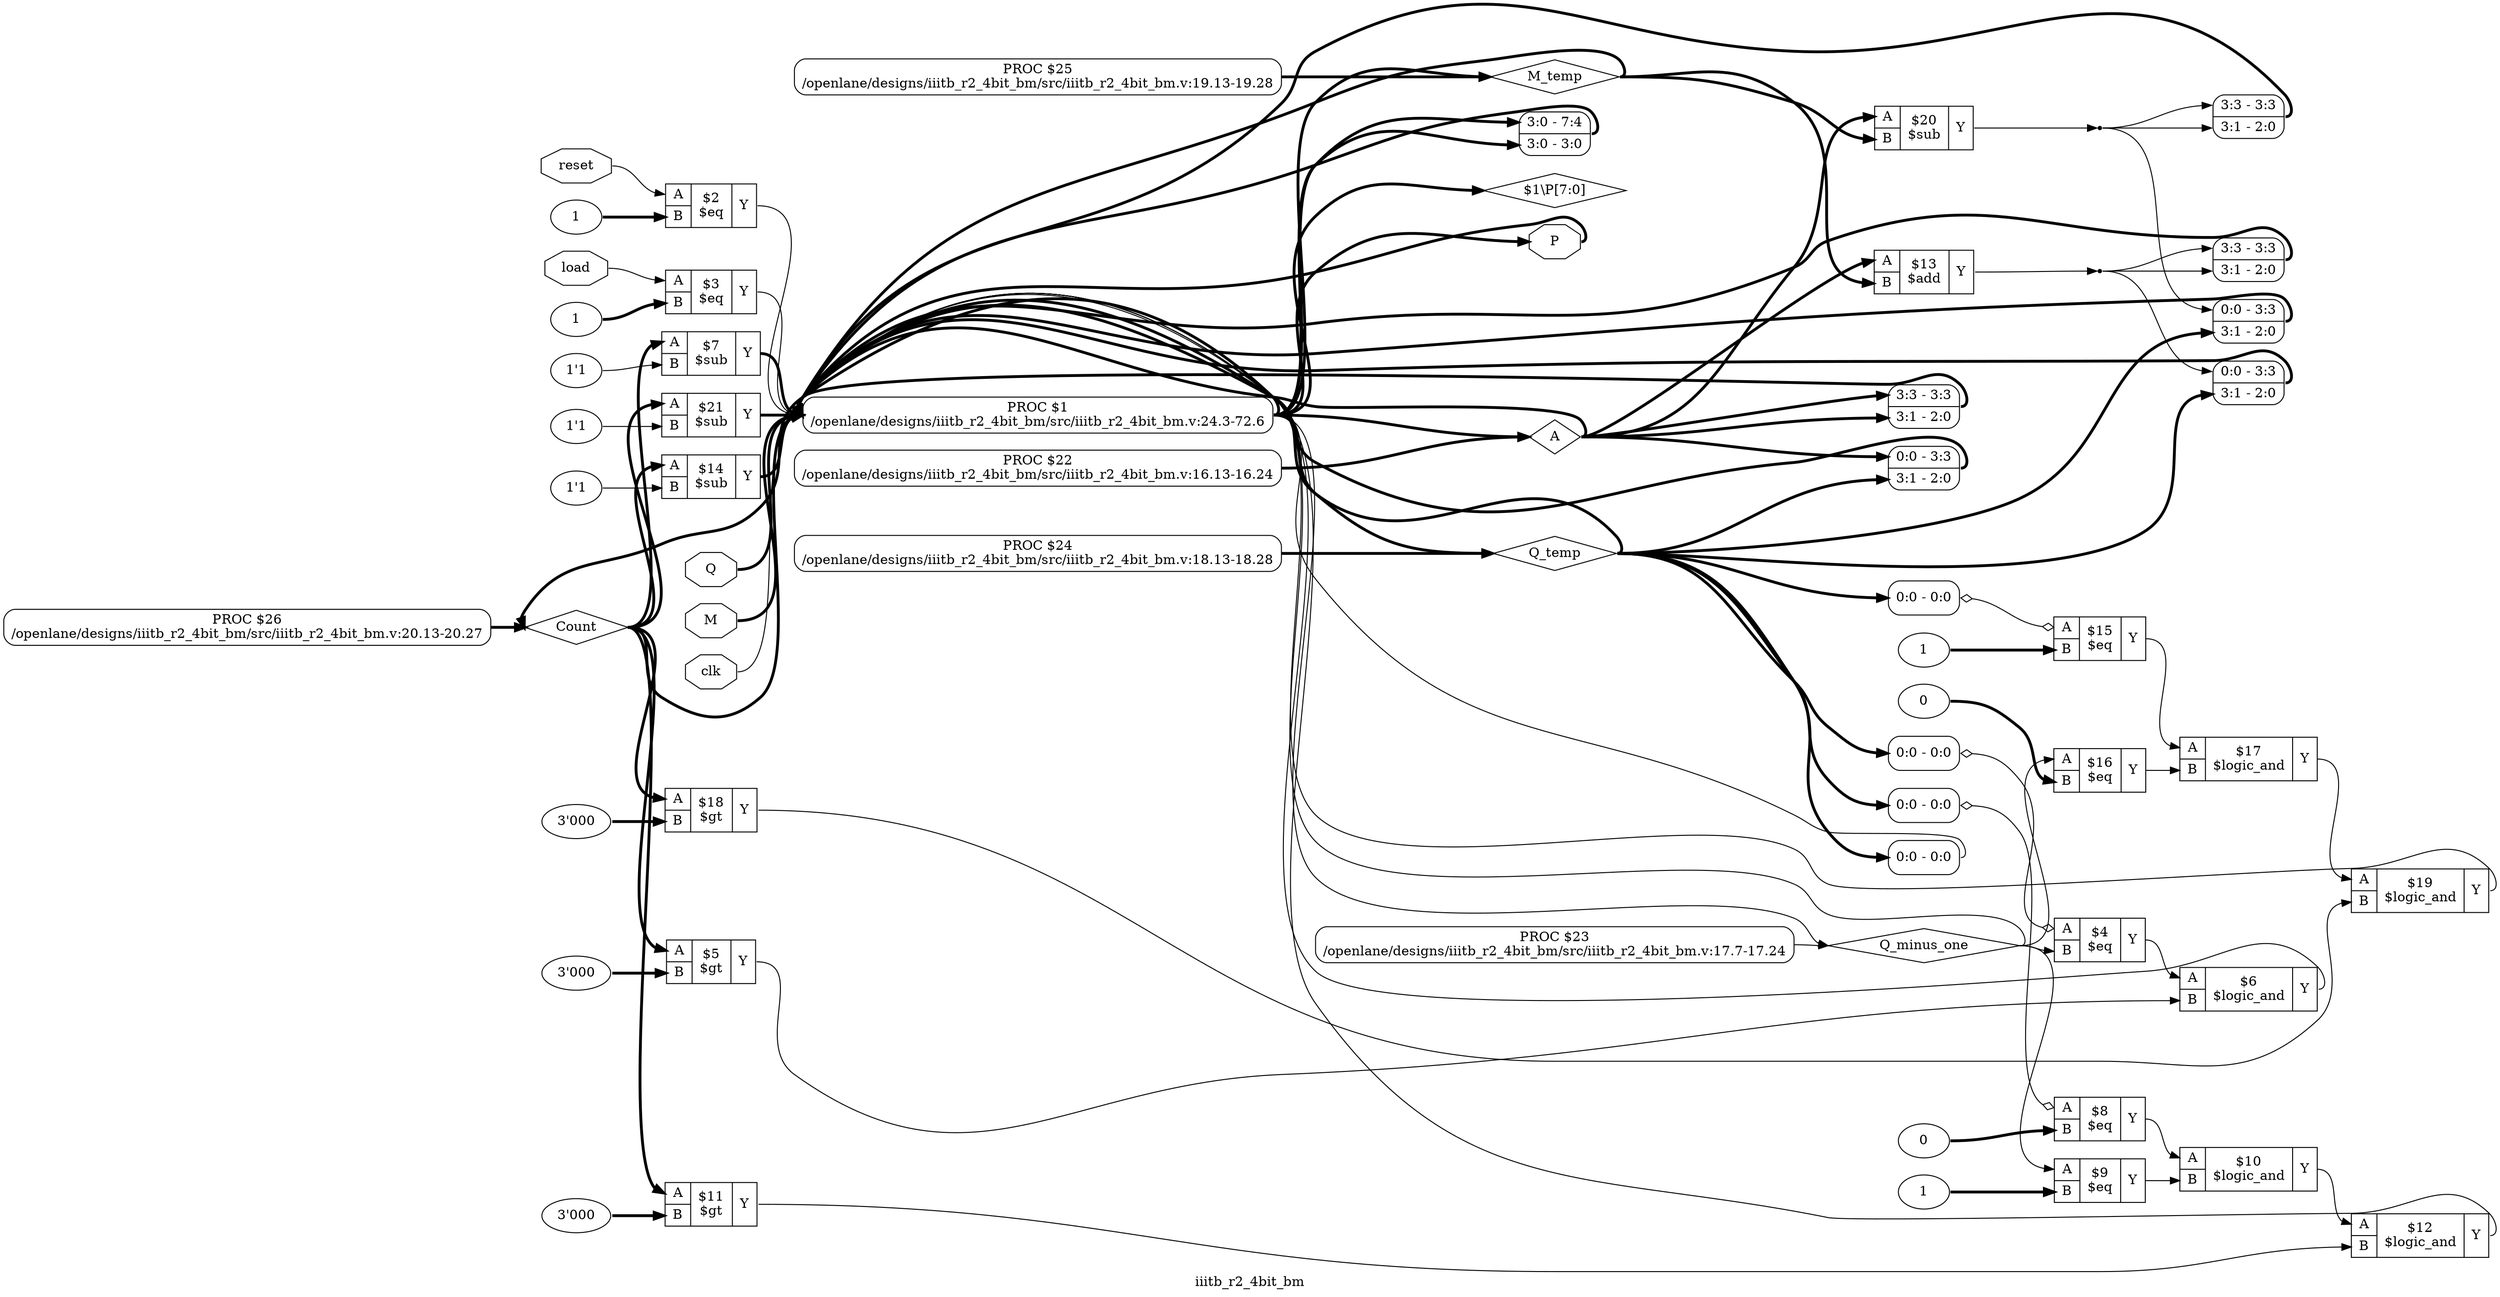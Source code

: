 digraph "iiitb_r2_4bit_bm" {
label="iiitb_r2_4bit_bm";
rankdir="LR";
remincross=true;
n55 [ shape=diamond, label="Count", color="black", fontcolor="black" ];
n56 [ shape=diamond, label="M_temp", color="black", fontcolor="black" ];
n57 [ shape=diamond, label="Q_temp", color="black", fontcolor="black" ];
n58 [ shape=diamond, label="Q_minus_one", color="black", fontcolor="black" ];
n59 [ shape=diamond, label="A", color="black", fontcolor="black" ];
n60 [ shape=octagon, label="P", color="black", fontcolor="black" ];
n61 [ shape=octagon, label="Q", color="black", fontcolor="black" ];
n62 [ shape=octagon, label="M", color="black", fontcolor="black" ];
n63 [ shape=octagon, label="reset", color="black", fontcolor="black" ];
n64 [ shape=octagon, label="load", color="black", fontcolor="black" ];
n65 [ shape=octagon, label="clk", color="black", fontcolor="black" ];
v0 [ label="1'1" ];
c68 [ shape=record, label="{{<p59> A|<p66> B}|$21\n$sub|{<p67> Y}}" ];
c69 [ shape=record, label="{{<p59> A|<p66> B}|$20\n$sub|{<p67> Y}}" ];
c70 [ shape=record, label="{{<p59> A|<p66> B}|$19\n$logic_and|{<p67> Y}}" ];
v1 [ label="3'000" ];
c71 [ shape=record, label="{{<p59> A|<p66> B}|$18\n$gt|{<p67> Y}}" ];
c72 [ shape=record, label="{{<p59> A|<p66> B}|$17\n$logic_and|{<p67> Y}}" ];
v2 [ label="0" ];
c73 [ shape=record, label="{{<p59> A|<p66> B}|$16\n$eq|{<p67> Y}}" ];
v3 [ label="1" ];
c74 [ shape=record, label="{{<p59> A|<p66> B}|$15\n$eq|{<p67> Y}}" ];
x4 [ shape=record, style=rounded, label="<s0> 0:0 - 0:0 " ];
x4:e -> c74:p59:w [arrowhead=odiamond, arrowtail=odiamond, dir=both, color="black", label=""];
v5 [ label="1'1" ];
c75 [ shape=record, label="{{<p59> A|<p66> B}|$14\n$sub|{<p67> Y}}" ];
c76 [ shape=record, label="{{<p59> A|<p66> B}|$13\n$add|{<p67> Y}}" ];
c77 [ shape=record, label="{{<p59> A|<p66> B}|$12\n$logic_and|{<p67> Y}}" ];
v6 [ label="3'000" ];
c78 [ shape=record, label="{{<p59> A|<p66> B}|$11\n$gt|{<p67> Y}}" ];
c79 [ shape=record, label="{{<p59> A|<p66> B}|$10\n$logic_and|{<p67> Y}}" ];
v7 [ label="1" ];
c80 [ shape=record, label="{{<p59> A|<p66> B}|$9\n$eq|{<p67> Y}}" ];
v8 [ label="0" ];
c81 [ shape=record, label="{{<p59> A|<p66> B}|$8\n$eq|{<p67> Y}}" ];
x9 [ shape=record, style=rounded, label="<s0> 0:0 - 0:0 " ];
x9:e -> c81:p59:w [arrowhead=odiamond, arrowtail=odiamond, dir=both, color="black", label=""];
v10 [ label="1'1" ];
c82 [ shape=record, label="{{<p59> A|<p66> B}|$7\n$sub|{<p67> Y}}" ];
c83 [ shape=record, label="{{<p59> A|<p66> B}|$6\n$logic_and|{<p67> Y}}" ];
v11 [ label="3'000" ];
c84 [ shape=record, label="{{<p59> A|<p66> B}|$5\n$gt|{<p67> Y}}" ];
c85 [ shape=record, label="{{<p59> A|<p66> B}|$4\n$eq|{<p67> Y}}" ];
x12 [ shape=record, style=rounded, label="<s0> 0:0 - 0:0 " ];
x12:e -> c85:p59:w [arrowhead=odiamond, arrowtail=odiamond, dir=both, color="black", label=""];
v13 [ label="1" ];
c86 [ shape=record, label="{{<p59> A|<p66> B}|$3\n$eq|{<p67> Y}}" ];
v14 [ label="1" ];
c87 [ shape=record, label="{{<p59> A|<p66> B}|$2\n$eq|{<p67> Y}}" ];
p15 [shape=box, style=rounded, label="PROC $26\n/openlane/designs/iiitb_r2_4bit_bm/src/iiitb_r2_4bit_bm.v:20.13-20.27"];
p16 [shape=box, style=rounded, label="PROC $25\n/openlane/designs/iiitb_r2_4bit_bm/src/iiitb_r2_4bit_bm.v:19.13-19.28"];
p17 [shape=box, style=rounded, label="PROC $24\n/openlane/designs/iiitb_r2_4bit_bm/src/iiitb_r2_4bit_bm.v:18.13-18.28"];
p18 [shape=box, style=rounded, label="PROC $23\n/openlane/designs/iiitb_r2_4bit_bm/src/iiitb_r2_4bit_bm.v:17.7-17.24"];
p19 [shape=box, style=rounded, label="PROC $22\n/openlane/designs/iiitb_r2_4bit_bm/src/iiitb_r2_4bit_bm.v:16.13-16.24"];
x21 [ shape=record, style=rounded, label="<s0> 0:0 - 0:0 " ];
x22 [ shape=record, style=rounded, label="<s1> 3:3 - 3:3 |<s0> 3:1 - 2:0 " ];
x23 [ shape=record, style=rounded, label="<s1> 3:3 - 3:3 |<s0> 3:1 - 2:0 " ];
x24 [ shape=record, style=rounded, label="<s1> 3:3 - 3:3 |<s0> 3:1 - 2:0 " ];
x25 [ shape=record, style=rounded, label="<s1> 0:0 - 3:3 |<s0> 3:1 - 2:0 " ];
x26 [ shape=record, style=rounded, label="<s1> 0:0 - 3:3 |<s0> 3:1 - 2:0 " ];
x27 [ shape=record, style=rounded, label="<s1> 0:0 - 3:3 |<s0> 3:1 - 2:0 " ];
x28 [ shape=record, style=rounded, label="<s1> 3:0 - 7:4 |<s0> 3:0 - 3:0 " ];
p20 [shape=box, style=rounded, label="PROC $1\n/openlane/designs/iiitb_r2_4bit_bm/src/iiitb_r2_4bit_bm.v:24.3-72.6"];
c70:p67:e -> p20:w [color="black", label=""];
c71:p67:e -> c70:p66:w [color="black", label=""];
c72:p67:e -> c70:p59:w [color="black", label=""];
c73:p67:e -> c72:p66:w [color="black", label=""];
c74:p67:e -> c72:p59:w [color="black", label=""];
c75:p67:e -> p20:w [color="black", style="setlinewidth(3)", label=""];
n18 [ shape=point ];
c76:p67:e -> n18:w [color="black", label=""];
n18:e -> x24:s0:w [color="black", label=""];
n18:e -> x24:s1:w [color="black", label=""];
n18:e -> x27:s1:w [color="black", label=""];
c77:p67:e -> p20:w [color="black", label=""];
c78:p67:e -> c77:p66:w [color="black", label=""];
c79:p67:e -> c77:p59:w [color="black", label=""];
c80:p67:e -> c79:p66:w [color="black", label=""];
c81:p67:e -> c79:p59:w [color="black", label=""];
c82:p67:e -> p20:w [color="black", style="setlinewidth(3)", label=""];
c83:p67:e -> p20:w [color="black", label=""];
c84:p67:e -> c83:p66:w [color="black", label=""];
c85:p67:e -> c83:p59:w [color="black", label=""];
c86:p67:e -> p20:w [color="black", label=""];
p20:e -> x28:s0:w [color="black", style="setlinewidth(3)", label=""];
n46 [ shape=diamond, label="$1\\P[7:0]" ];
p20:e -> n46:w [color="black", style="setlinewidth(3)", label=""];
p20:e -> x28:s1:w [color="black", style="setlinewidth(3)", label=""];
c87:p67:e -> p20:w [color="black", label=""];
p15:e -> n55:w [color="black", style="setlinewidth(3)", label=""];
p20:e -> n55:w [color="black", style="setlinewidth(3)", label=""];
n55:e -> c68:p59:w [color="black", style="setlinewidth(3)", label=""];
n55:e -> c71:p59:w [color="black", style="setlinewidth(3)", label=""];
n55:e -> c75:p59:w [color="black", style="setlinewidth(3)", label=""];
n55:e -> c78:p59:w [color="black", style="setlinewidth(3)", label=""];
n55:e -> c82:p59:w [color="black", style="setlinewidth(3)", label=""];
n55:e -> c84:p59:w [color="black", style="setlinewidth(3)", label=""];
n55:e -> p20:w [color="black", style="setlinewidth(3)", label=""];
p16:e -> n56:w [color="black", style="setlinewidth(3)", label=""];
p20:e -> n56:w [color="black", style="setlinewidth(3)", label=""];
n56:e -> c69:p66:w [color="black", style="setlinewidth(3)", label=""];
n56:e -> c76:p66:w [color="black", style="setlinewidth(3)", label=""];
n56:e -> p20:w [color="black", style="setlinewidth(3)", label=""];
p17:e -> n57:w [color="black", style="setlinewidth(3)", label=""];
p20:e -> n57:w [color="black", style="setlinewidth(3)", label=""];
n57:e -> p20:w [color="black", style="setlinewidth(3)", label=""];
n57:e -> x12:s0:w [color="black", style="setlinewidth(3)", label=""];
n57:e -> x21:s0:w [color="black", style="setlinewidth(3)", label=""];
n57:e -> x25:s0:w [color="black", style="setlinewidth(3)", label=""];
n57:e -> x26:s0:w [color="black", style="setlinewidth(3)", label=""];
n57:e -> x27:s0:w [color="black", style="setlinewidth(3)", label=""];
n57:e -> x4:s0:w [color="black", style="setlinewidth(3)", label=""];
n57:e -> x9:s0:w [color="black", style="setlinewidth(3)", label=""];
p18:e -> n58:w [color="black", label=""];
p20:e -> n58:w [color="black", label=""];
n58:e -> c73:p59:w [color="black", label=""];
n58:e -> c80:p59:w [color="black", label=""];
n58:e -> c85:p66:w [color="black", label=""];
n58:e -> p20:w [color="black", label=""];
p19:e -> n59:w [color="black", style="setlinewidth(3)", label=""];
p20:e -> n59:w [color="black", style="setlinewidth(3)", label=""];
n59:e -> c69:p59:w [color="black", style="setlinewidth(3)", label=""];
n59:e -> c76:p59:w [color="black", style="setlinewidth(3)", label=""];
n59:e -> p20:w [color="black", style="setlinewidth(3)", label=""];
n59:e -> x22:s0:w [color="black", style="setlinewidth(3)", label=""];
n59:e -> x22:s1:w [color="black", style="setlinewidth(3)", label=""];
n59:e -> x25:s1:w [color="black", style="setlinewidth(3)", label=""];
c68:p67:e -> p20:w [color="black", style="setlinewidth(3)", label=""];
p20:e -> n60:w [color="black", style="setlinewidth(3)", label=""];
n60:e -> p20:w [color="black", style="setlinewidth(3)", label=""];
n61:e -> p20:w [color="black", style="setlinewidth(3)", label=""];
n62:e -> p20:w [color="black", style="setlinewidth(3)", label=""];
n63:e -> c87:p59:w [color="black", label=""];
n64:e -> c86:p59:w [color="black", label=""];
n65:e -> p20:w [color="black", label=""];
n7 [ shape=point ];
c69:p67:e -> n7:w [color="black", label=""];
n7:e -> x23:s0:w [color="black", label=""];
n7:e -> x23:s1:w [color="black", label=""];
n7:e -> x26:s1:w [color="black", label=""];
v0:e -> c68:p66:w [color="black", label=""];
v1:e -> c71:p66:w [color="black", style="setlinewidth(3)", label=""];
v10:e -> c82:p66:w [color="black", label=""];
v11:e -> c84:p66:w [color="black", style="setlinewidth(3)", label=""];
v13:e -> c86:p66:w [color="black", style="setlinewidth(3)", label=""];
v14:e -> c87:p66:w [color="black", style="setlinewidth(3)", label=""];
v2:e -> c73:p66:w [color="black", style="setlinewidth(3)", label=""];
v3:e -> c74:p66:w [color="black", style="setlinewidth(3)", label=""];
v5:e -> c75:p66:w [color="black", label=""];
v6:e -> c78:p66:w [color="black", style="setlinewidth(3)", label=""];
v7:e -> c80:p66:w [color="black", style="setlinewidth(3)", label=""];
v8:e -> c81:p66:w [color="black", style="setlinewidth(3)", label=""];
x21:e -> p20:w [color="black", label=""];
x22:e -> p20:w [color="black", style="setlinewidth(3)", label=""];
x23:e -> p20:w [color="black", style="setlinewidth(3)", label=""];
x24:e -> p20:w [color="black", style="setlinewidth(3)", label=""];
x25:e -> p20:w [color="black", style="setlinewidth(3)", label=""];
x26:e -> p20:w [color="black", style="setlinewidth(3)", label=""];
x27:e -> p20:w [color="black", style="setlinewidth(3)", label=""];
x28:e -> p20:w [color="black", style="setlinewidth(3)", label=""];
}
